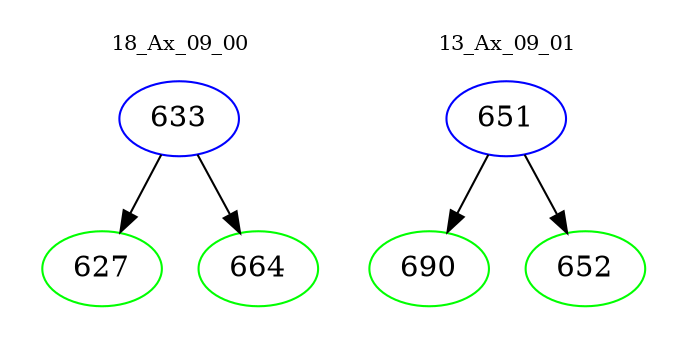 digraph{
subgraph cluster_0 {
color = white
label = "18_Ax_09_00";
fontsize=10;
T0_633 [label="633", color="blue"]
T0_633 -> T0_627 [color="black"]
T0_627 [label="627", color="green"]
T0_633 -> T0_664 [color="black"]
T0_664 [label="664", color="green"]
}
subgraph cluster_1 {
color = white
label = "13_Ax_09_01";
fontsize=10;
T1_651 [label="651", color="blue"]
T1_651 -> T1_690 [color="black"]
T1_690 [label="690", color="green"]
T1_651 -> T1_652 [color="black"]
T1_652 [label="652", color="green"]
}
}
